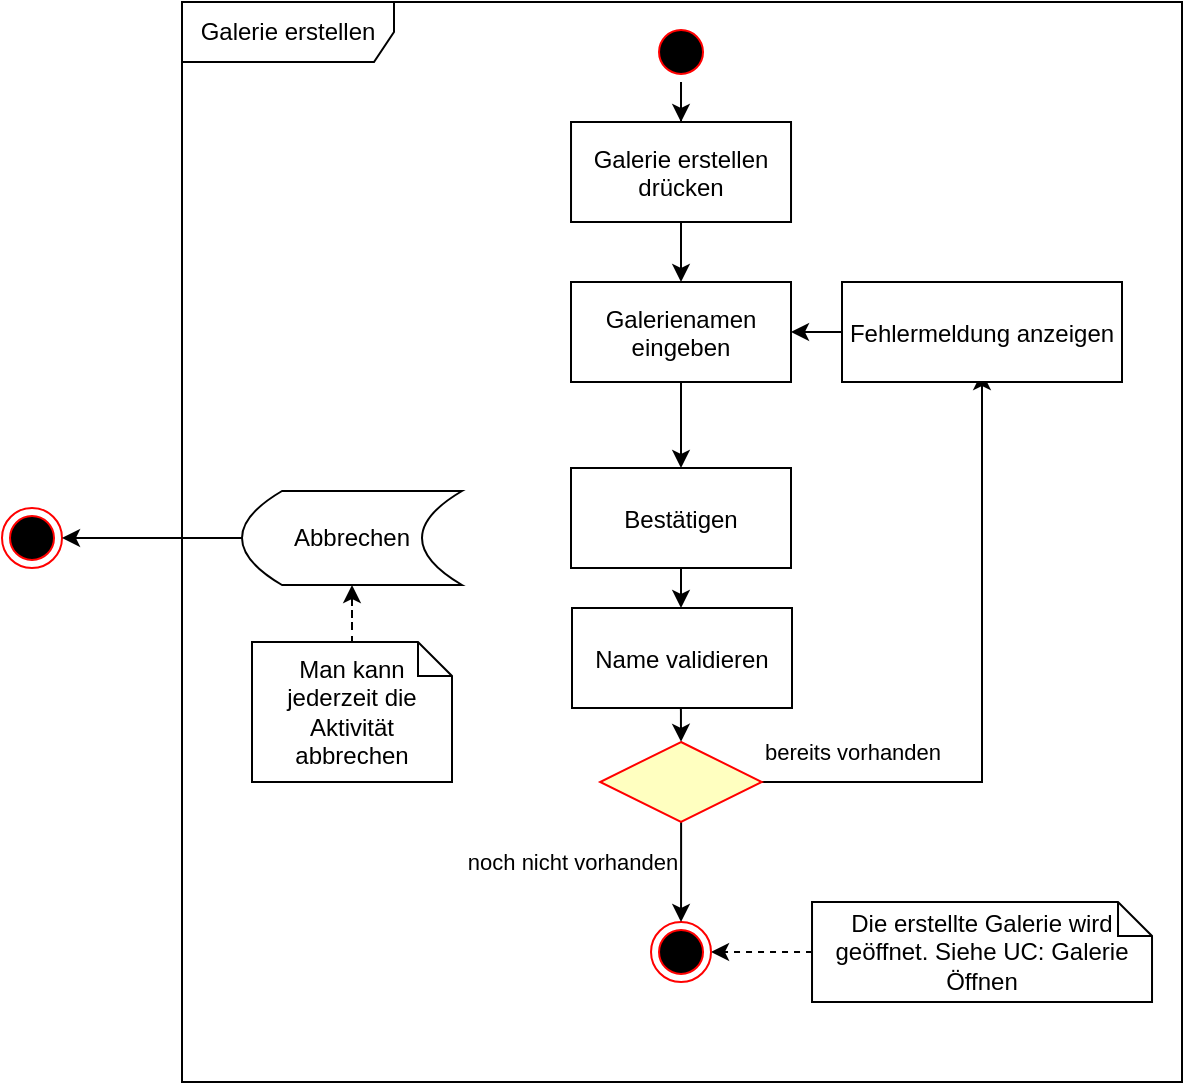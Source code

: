 <mxfile version="26.2.6">
  <diagram name="Page-1" id="e7e014a7-5840-1c2e-5031-d8a46d1fe8dd">
    <mxGraphModel dx="1148" dy="693" grid="1" gridSize="10" guides="1" tooltips="1" connect="1" arrows="1" fold="1" page="1" pageScale="1" pageWidth="1169" pageHeight="826" background="none" math="0" shadow="0">
      <root>
        <mxCell id="0" />
        <mxCell id="1" parent="0" />
        <mxCell id="FRDrdqYv-635TSUIWqQK-85" style="edgeStyle=orthogonalEdgeStyle;rounded=0;orthogonalLoop=1;jettySize=auto;html=1;" parent="1" source="FRDrdqYv-635TSUIWqQK-41" target="FRDrdqYv-635TSUIWqQK-43" edge="1">
          <mxGeometry relative="1" as="geometry" />
        </mxCell>
        <mxCell id="FRDrdqYv-635TSUIWqQK-41" value="" style="ellipse;shape=startState;fillColor=#000000;strokeColor=#ff0000;" parent="1" vertex="1">
          <mxGeometry x="504.51" y="120" width="30" height="30" as="geometry" />
        </mxCell>
        <mxCell id="FRDrdqYv-635TSUIWqQK-79" style="edgeStyle=orthogonalEdgeStyle;rounded=0;orthogonalLoop=1;jettySize=auto;html=1;entryX=0.5;entryY=0;entryDx=0;entryDy=0;" parent="1" source="FRDrdqYv-635TSUIWqQK-43" target="FRDrdqYv-635TSUIWqQK-44" edge="1">
          <mxGeometry relative="1" as="geometry" />
        </mxCell>
        <mxCell id="FRDrdqYv-635TSUIWqQK-43" value="Galerie erstellen &#xa;drücken" style="" parent="1" vertex="1">
          <mxGeometry x="464.51" y="170" width="110" height="50" as="geometry" />
        </mxCell>
        <mxCell id="FRDrdqYv-635TSUIWqQK-78" style="edgeStyle=orthogonalEdgeStyle;rounded=0;orthogonalLoop=1;jettySize=auto;html=1;" parent="1" source="FRDrdqYv-635TSUIWqQK-44" target="FRDrdqYv-635TSUIWqQK-46" edge="1">
          <mxGeometry relative="1" as="geometry" />
        </mxCell>
        <mxCell id="FRDrdqYv-635TSUIWqQK-44" value="Galerienamen &#xa;eingeben" style="" parent="1" vertex="1">
          <mxGeometry x="464.5" y="250" width="110" height="50" as="geometry" />
        </mxCell>
        <mxCell id="IRwkAweBPT_Av1tn3aoC-2" style="edgeStyle=orthogonalEdgeStyle;rounded=0;orthogonalLoop=1;jettySize=auto;html=1;entryX=0.5;entryY=0;entryDx=0;entryDy=0;" edge="1" parent="1" source="FRDrdqYv-635TSUIWqQK-46" target="IRwkAweBPT_Av1tn3aoC-1">
          <mxGeometry relative="1" as="geometry" />
        </mxCell>
        <mxCell id="FRDrdqYv-635TSUIWqQK-46" value="Bestätigen" style="" parent="1" vertex="1">
          <mxGeometry x="464.5" y="343" width="110" height="50" as="geometry" />
        </mxCell>
        <mxCell id="FRDrdqYv-635TSUIWqQK-82" style="edgeStyle=orthogonalEdgeStyle;rounded=0;orthogonalLoop=1;jettySize=auto;html=1;dashed=1;" parent="1" source="FRDrdqYv-635TSUIWqQK-55" target="FRDrdqYv-635TSUIWqQK-59" edge="1">
          <mxGeometry relative="1" as="geometry" />
        </mxCell>
        <mxCell id="FRDrdqYv-635TSUIWqQK-55" value="Die erstellte Galerie wird geöffnet. Siehe UC: Galerie Öffnen" style="shape=note;whiteSpace=wrap;size=17" parent="1" vertex="1">
          <mxGeometry x="585.01" y="560" width="170" height="50" as="geometry" />
        </mxCell>
        <mxCell id="FRDrdqYv-635TSUIWqQK-59" value="" style="ellipse;shape=endState;fillColor=#000000;strokeColor=#ff0000" parent="1" vertex="1">
          <mxGeometry x="504.51" y="570" width="30" height="30" as="geometry" />
        </mxCell>
        <mxCell id="FRDrdqYv-635TSUIWqQK-62" value="Galerie erstellen" style="shape=umlFrame;whiteSpace=wrap;html=1;pointerEvents=0;width=106;height=30;" parent="1" vertex="1">
          <mxGeometry x="270" y="110" width="500" height="540" as="geometry" />
        </mxCell>
        <mxCell id="FRDrdqYv-635TSUIWqQK-63" value="" style="ellipse;shape=endState;fillColor=#000000;strokeColor=#ff0000" parent="1" vertex="1">
          <mxGeometry x="180" y="363" width="30" height="30" as="geometry" />
        </mxCell>
        <mxCell id="FRDrdqYv-635TSUIWqQK-67" style="edgeStyle=orthogonalEdgeStyle;rounded=0;orthogonalLoop=1;jettySize=auto;html=1;" parent="1" source="FRDrdqYv-635TSUIWqQK-66" target="FRDrdqYv-635TSUIWqQK-63" edge="1">
          <mxGeometry relative="1" as="geometry" />
        </mxCell>
        <mxCell id="FRDrdqYv-635TSUIWqQK-66" value="Abbrechen" style="shape=dataStorage;whiteSpace=wrap;html=1;fixedSize=1;" parent="1" vertex="1">
          <mxGeometry x="300" y="354.5" width="110" height="47" as="geometry" />
        </mxCell>
        <mxCell id="FRDrdqYv-635TSUIWqQK-73" style="edgeStyle=orthogonalEdgeStyle;rounded=0;orthogonalLoop=1;jettySize=auto;html=1;entryX=0.5;entryY=1;entryDx=0;entryDy=0;" parent="1" edge="1">
          <mxGeometry relative="1" as="geometry">
            <Array as="points">
              <mxPoint x="670" y="500" />
            </Array>
            <mxPoint x="549.83" y="500" as="sourcePoint" />
            <mxPoint x="670" y="295" as="targetPoint" />
          </mxGeometry>
        </mxCell>
        <mxCell id="FRDrdqYv-635TSUIWqQK-74" value="bereits vorhanden" style="edgeLabel;html=1;align=center;verticalAlign=middle;resizable=0;points=[];" parent="FRDrdqYv-635TSUIWqQK-73" vertex="1" connectable="0">
          <mxGeometry x="-0.355" relative="1" as="geometry">
            <mxPoint x="-50" y="-15" as="offset" />
          </mxGeometry>
        </mxCell>
        <mxCell id="FRDrdqYv-635TSUIWqQK-76" style="edgeStyle=orthogonalEdgeStyle;rounded=0;orthogonalLoop=1;jettySize=auto;html=1;" parent="1" source="FRDrdqYv-635TSUIWqQK-48" target="FRDrdqYv-635TSUIWqQK-59" edge="1">
          <mxGeometry relative="1" as="geometry">
            <mxPoint x="519.5" y="630" as="targetPoint" />
          </mxGeometry>
        </mxCell>
        <mxCell id="FRDrdqYv-635TSUIWqQK-81" value="noch nicht vorhanden" style="edgeLabel;html=1;align=center;verticalAlign=middle;resizable=0;points=[];" parent="FRDrdqYv-635TSUIWqQK-76" vertex="1" connectable="0">
          <mxGeometry x="0.6" y="1" relative="1" as="geometry">
            <mxPoint x="-56" y="-20" as="offset" />
          </mxGeometry>
        </mxCell>
        <mxCell id="FRDrdqYv-635TSUIWqQK-48" value="" style="rhombus;fillColor=#ffffc0;strokeColor=#ff0000;" parent="1" vertex="1">
          <mxGeometry x="479.06" y="480" width="80.88" height="40" as="geometry" />
        </mxCell>
        <mxCell id="FRDrdqYv-635TSUIWqQK-71" style="edgeStyle=orthogonalEdgeStyle;rounded=0;orthogonalLoop=1;jettySize=auto;html=1;entryX=1;entryY=0.5;entryDx=0;entryDy=0;" parent="1" source="FRDrdqYv-635TSUIWqQK-70" target="FRDrdqYv-635TSUIWqQK-44" edge="1">
          <mxGeometry relative="1" as="geometry" />
        </mxCell>
        <mxCell id="FRDrdqYv-635TSUIWqQK-70" value="Fehlermeldung anzeigen" style="" parent="1" vertex="1">
          <mxGeometry x="600" y="250" width="140" height="50" as="geometry" />
        </mxCell>
        <mxCell id="FRDrdqYv-635TSUIWqQK-87" style="edgeStyle=orthogonalEdgeStyle;rounded=0;orthogonalLoop=1;jettySize=auto;html=1;dashed=1;" parent="1" source="FRDrdqYv-635TSUIWqQK-86" target="FRDrdqYv-635TSUIWqQK-66" edge="1">
          <mxGeometry relative="1" as="geometry" />
        </mxCell>
        <mxCell id="FRDrdqYv-635TSUIWqQK-86" value="Man kann jederzeit die Aktivität abbrechen" style="shape=note;whiteSpace=wrap;size=17" parent="1" vertex="1">
          <mxGeometry x="305" y="430" width="100" height="70" as="geometry" />
        </mxCell>
        <mxCell id="IRwkAweBPT_Av1tn3aoC-1" value="Name validieren" style="" vertex="1" parent="1">
          <mxGeometry x="465" y="413" width="110" height="50" as="geometry" />
        </mxCell>
        <mxCell id="IRwkAweBPT_Av1tn3aoC-3" style="edgeStyle=orthogonalEdgeStyle;rounded=0;orthogonalLoop=1;jettySize=auto;html=1;entryX=0.507;entryY=-0.002;entryDx=0;entryDy=0;entryPerimeter=0;" edge="1" parent="1">
          <mxGeometry relative="1" as="geometry">
            <mxPoint x="519.45" y="463" as="sourcePoint" />
            <mxPoint x="519.516" y="479.92" as="targetPoint" />
          </mxGeometry>
        </mxCell>
      </root>
    </mxGraphModel>
  </diagram>
</mxfile>
